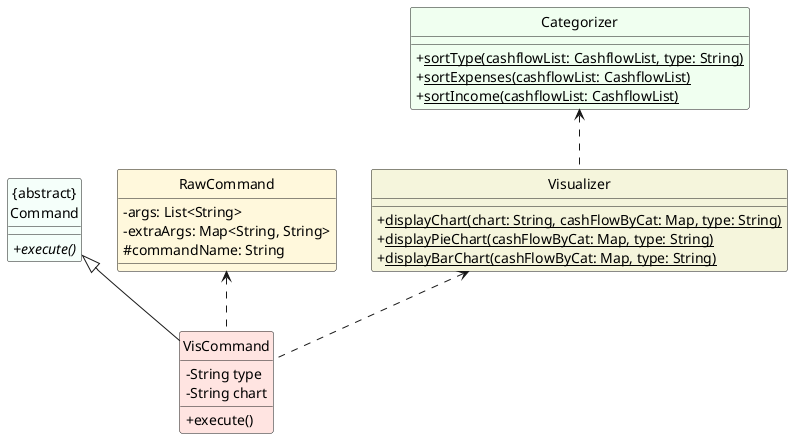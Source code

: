@startuml
'https://plantuml.com/class-diagram

skinparam classFontColor automatic


class "{abstract}\nCommand"  #MintCream {
+execute() {abstract}
}

class VisCommand #MistyRose {
-String type
-String chart
+execute()
}

class RawCommand #Cornsilk {
-args: List<String>
-extraArgs: Map<String, String>
#commandName: String
}

class Categorizer #HoneyDew {
+<u>sortType(cashflowList: CashflowList, type: String)
+<u>sortExpenses(cashflowList: CashflowList)
+<u>sortIncome(cashflowList: CashflowList)
}

class Visualizer #Beige {
+<u>displayChart(chart: String, cashFlowByCat: Map, type: String)
+ <u>displayPieChart(cashFlowByCat: Map, type: String)
+ <u>displayBarChart(cashFlowByCat: Map, type: String)
}

"{abstract}\nCommand" <|-- VisCommand
RawCommand <.. VisCommand
Categorizer <.. Visualizer
Visualizer <.. VisCommand

hide Circle
skinparam classAttributeIconSize 0

@enduml